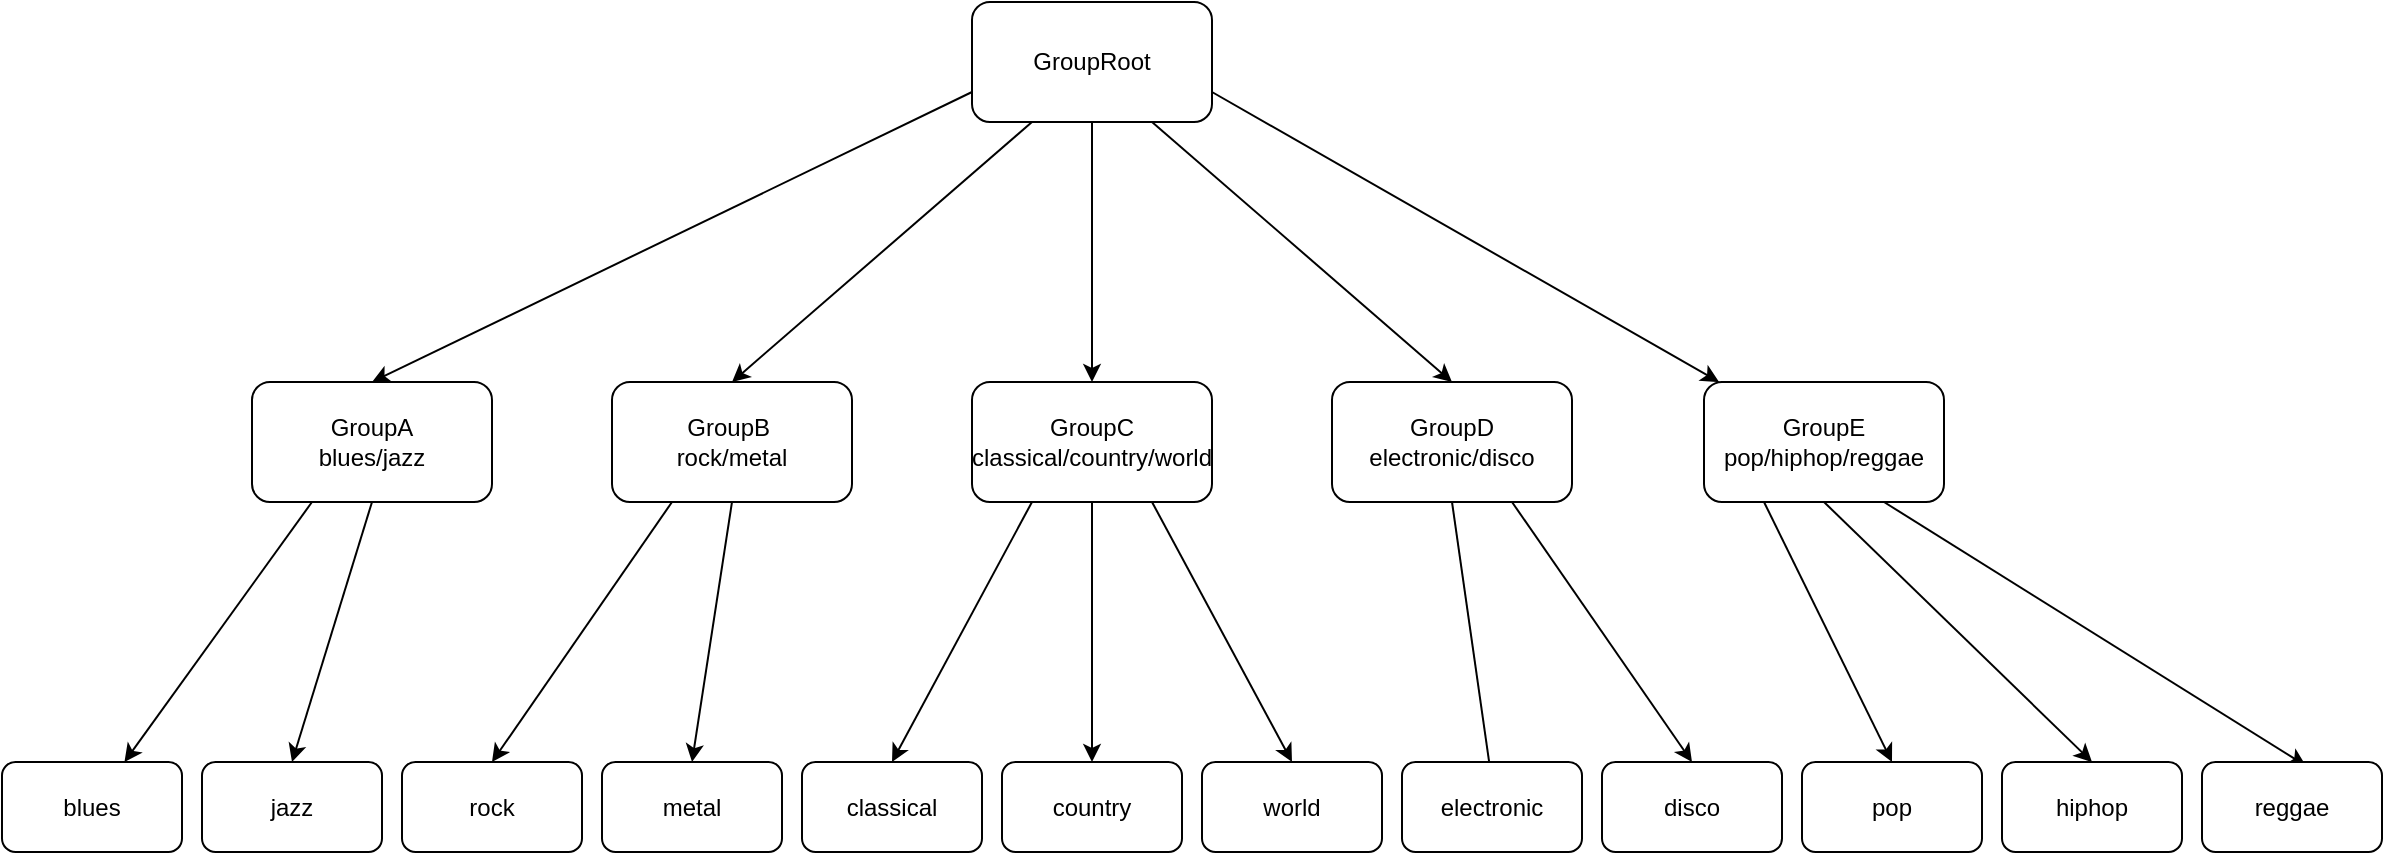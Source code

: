 <mxfile version="10.6.0" type="device"><diagram id="LBNztwabyk8QM4dO2uxY" name="Page-1"><mxGraphModel dx="2220" dy="774" grid="1" gridSize="10" guides="1" tooltips="1" connect="1" arrows="1" fold="1" page="1" pageScale="1" pageWidth="826" pageHeight="1169" math="0" shadow="0"><root><mxCell id="0"/><mxCell id="1" parent="0"/><mxCell id="c3kfkQFfr3Cj_TBAwrNY-25" style="edgeStyle=none;rounded=0;orthogonalLoop=1;jettySize=auto;html=1;exitX=0;exitY=0.75;exitDx=0;exitDy=0;entryX=0.5;entryY=0;entryDx=0;entryDy=0;" edge="1" parent="1" source="c3kfkQFfr3Cj_TBAwrNY-1" target="c3kfkQFfr3Cj_TBAwrNY-2"><mxGeometry relative="1" as="geometry"/></mxCell><mxCell id="c3kfkQFfr3Cj_TBAwrNY-26" style="edgeStyle=none;rounded=0;orthogonalLoop=1;jettySize=auto;html=1;exitX=0.25;exitY=1;exitDx=0;exitDy=0;entryX=0.5;entryY=0;entryDx=0;entryDy=0;" edge="1" parent="1" source="c3kfkQFfr3Cj_TBAwrNY-1" target="c3kfkQFfr3Cj_TBAwrNY-3"><mxGeometry relative="1" as="geometry"/></mxCell><mxCell id="c3kfkQFfr3Cj_TBAwrNY-27" style="edgeStyle=none;rounded=0;orthogonalLoop=1;jettySize=auto;html=1;exitX=0.5;exitY=1;exitDx=0;exitDy=0;" edge="1" parent="1" source="c3kfkQFfr3Cj_TBAwrNY-1" target="c3kfkQFfr3Cj_TBAwrNY-4"><mxGeometry relative="1" as="geometry"/></mxCell><mxCell id="c3kfkQFfr3Cj_TBAwrNY-28" style="edgeStyle=none;rounded=0;orthogonalLoop=1;jettySize=auto;html=1;exitX=0.75;exitY=1;exitDx=0;exitDy=0;entryX=0.5;entryY=0;entryDx=0;entryDy=0;" edge="1" parent="1" source="c3kfkQFfr3Cj_TBAwrNY-1" target="c3kfkQFfr3Cj_TBAwrNY-5"><mxGeometry relative="1" as="geometry"/></mxCell><mxCell id="c3kfkQFfr3Cj_TBAwrNY-29" style="edgeStyle=none;rounded=0;orthogonalLoop=1;jettySize=auto;html=1;exitX=1;exitY=0.75;exitDx=0;exitDy=0;" edge="1" parent="1" source="c3kfkQFfr3Cj_TBAwrNY-1" target="c3kfkQFfr3Cj_TBAwrNY-6"><mxGeometry relative="1" as="geometry"/></mxCell><mxCell id="c3kfkQFfr3Cj_TBAwrNY-1" value="GroupRoot" style="rounded=1;whiteSpace=wrap;html=1;" vertex="1" parent="1"><mxGeometry x="400" y="30" width="120" height="60" as="geometry"/></mxCell><mxCell id="c3kfkQFfr3Cj_TBAwrNY-19" style="rounded=0;orthogonalLoop=1;jettySize=auto;html=1;exitX=0.25;exitY=1;exitDx=0;exitDy=0;" edge="1" parent="1" source="c3kfkQFfr3Cj_TBAwrNY-2" target="c3kfkQFfr3Cj_TBAwrNY-7"><mxGeometry relative="1" as="geometry"/></mxCell><mxCell id="c3kfkQFfr3Cj_TBAwrNY-20" style="edgeStyle=none;rounded=0;orthogonalLoop=1;jettySize=auto;html=1;exitX=0.5;exitY=1;exitDx=0;exitDy=0;entryX=0.5;entryY=0;entryDx=0;entryDy=0;" edge="1" parent="1" source="c3kfkQFfr3Cj_TBAwrNY-2" target="c3kfkQFfr3Cj_TBAwrNY-8"><mxGeometry relative="1" as="geometry"/></mxCell><mxCell id="c3kfkQFfr3Cj_TBAwrNY-2" value="GroupA&lt;br&gt;blues/jazz&lt;br&gt;" style="rounded=1;whiteSpace=wrap;html=1;" vertex="1" parent="1"><mxGeometry x="40" y="220" width="120" height="60" as="geometry"/></mxCell><mxCell id="c3kfkQFfr3Cj_TBAwrNY-21" style="edgeStyle=none;rounded=0;orthogonalLoop=1;jettySize=auto;html=1;exitX=0.25;exitY=1;exitDx=0;exitDy=0;entryX=0.5;entryY=0;entryDx=0;entryDy=0;" edge="1" parent="1" source="c3kfkQFfr3Cj_TBAwrNY-3" target="c3kfkQFfr3Cj_TBAwrNY-9"><mxGeometry relative="1" as="geometry"/></mxCell><mxCell id="c3kfkQFfr3Cj_TBAwrNY-22" style="edgeStyle=none;rounded=0;orthogonalLoop=1;jettySize=auto;html=1;exitX=0.5;exitY=1;exitDx=0;exitDy=0;entryX=0.5;entryY=0;entryDx=0;entryDy=0;" edge="1" parent="1" source="c3kfkQFfr3Cj_TBAwrNY-3" target="c3kfkQFfr3Cj_TBAwrNY-10"><mxGeometry relative="1" as="geometry"/></mxCell><mxCell id="c3kfkQFfr3Cj_TBAwrNY-3" value="GroupB&amp;nbsp;&lt;br&gt;rock/metal&lt;br&gt;" style="rounded=1;whiteSpace=wrap;html=1;" vertex="1" parent="1"><mxGeometry x="220" y="220" width="120" height="60" as="geometry"/></mxCell><mxCell id="c3kfkQFfr3Cj_TBAwrNY-24" style="edgeStyle=none;rounded=0;orthogonalLoop=1;jettySize=auto;html=1;exitX=0.5;exitY=1;exitDx=0;exitDy=0;entryX=0.5;entryY=0;entryDx=0;entryDy=0;" edge="1" parent="1" source="c3kfkQFfr3Cj_TBAwrNY-4" target="c3kfkQFfr3Cj_TBAwrNY-12"><mxGeometry relative="1" as="geometry"/></mxCell><mxCell id="c3kfkQFfr3Cj_TBAwrNY-31" style="edgeStyle=none;rounded=0;orthogonalLoop=1;jettySize=auto;html=1;exitX=0.25;exitY=1;exitDx=0;exitDy=0;entryX=0.5;entryY=0;entryDx=0;entryDy=0;" edge="1" parent="1" source="c3kfkQFfr3Cj_TBAwrNY-4" target="c3kfkQFfr3Cj_TBAwrNY-11"><mxGeometry relative="1" as="geometry"/></mxCell><mxCell id="c3kfkQFfr3Cj_TBAwrNY-32" style="edgeStyle=none;rounded=0;orthogonalLoop=1;jettySize=auto;html=1;exitX=0.75;exitY=1;exitDx=0;exitDy=0;entryX=0.5;entryY=0;entryDx=0;entryDy=0;" edge="1" parent="1" source="c3kfkQFfr3Cj_TBAwrNY-4" target="c3kfkQFfr3Cj_TBAwrNY-13"><mxGeometry relative="1" as="geometry"/></mxCell><mxCell id="c3kfkQFfr3Cj_TBAwrNY-4" value="GroupC&lt;br&gt;classical/country/world&lt;br&gt;" style="rounded=1;whiteSpace=wrap;html=1;" vertex="1" parent="1"><mxGeometry x="400" y="220" width="120" height="60" as="geometry"/></mxCell><mxCell id="c3kfkQFfr3Cj_TBAwrNY-33" style="edgeStyle=none;rounded=0;orthogonalLoop=1;jettySize=auto;html=1;exitX=0.5;exitY=1;exitDx=0;exitDy=0;entryX=0.5;entryY=0.222;entryDx=0;entryDy=0;entryPerimeter=0;" edge="1" parent="1" source="c3kfkQFfr3Cj_TBAwrNY-5" target="c3kfkQFfr3Cj_TBAwrNY-14"><mxGeometry relative="1" as="geometry"/></mxCell><mxCell id="c3kfkQFfr3Cj_TBAwrNY-36" style="edgeStyle=none;rounded=0;orthogonalLoop=1;jettySize=auto;html=1;exitX=0.75;exitY=1;exitDx=0;exitDy=0;entryX=0.5;entryY=0;entryDx=0;entryDy=0;" edge="1" parent="1" source="c3kfkQFfr3Cj_TBAwrNY-5" target="c3kfkQFfr3Cj_TBAwrNY-15"><mxGeometry relative="1" as="geometry"/></mxCell><mxCell id="c3kfkQFfr3Cj_TBAwrNY-5" value="GroupD&lt;br&gt;electronic/disco&lt;br&gt;" style="rounded=1;whiteSpace=wrap;html=1;" vertex="1" parent="1"><mxGeometry x="580" y="220" width="120" height="60" as="geometry"/></mxCell><mxCell id="c3kfkQFfr3Cj_TBAwrNY-37" style="edgeStyle=none;rounded=0;orthogonalLoop=1;jettySize=auto;html=1;exitX=0.25;exitY=1;exitDx=0;exitDy=0;entryX=0.5;entryY=0;entryDx=0;entryDy=0;" edge="1" parent="1" source="c3kfkQFfr3Cj_TBAwrNY-6" target="c3kfkQFfr3Cj_TBAwrNY-16"><mxGeometry relative="1" as="geometry"/></mxCell><mxCell id="c3kfkQFfr3Cj_TBAwrNY-38" style="edgeStyle=none;rounded=0;orthogonalLoop=1;jettySize=auto;html=1;exitX=0.5;exitY=1;exitDx=0;exitDy=0;entryX=0.5;entryY=0;entryDx=0;entryDy=0;" edge="1" parent="1" source="c3kfkQFfr3Cj_TBAwrNY-6" target="c3kfkQFfr3Cj_TBAwrNY-17"><mxGeometry relative="1" as="geometry"/></mxCell><mxCell id="c3kfkQFfr3Cj_TBAwrNY-39" style="edgeStyle=none;rounded=0;orthogonalLoop=1;jettySize=auto;html=1;exitX=0.75;exitY=1;exitDx=0;exitDy=0;entryX=0.578;entryY=0.044;entryDx=0;entryDy=0;entryPerimeter=0;" edge="1" parent="1" source="c3kfkQFfr3Cj_TBAwrNY-6" target="c3kfkQFfr3Cj_TBAwrNY-18"><mxGeometry relative="1" as="geometry"/></mxCell><mxCell id="c3kfkQFfr3Cj_TBAwrNY-6" value="GroupE&lt;br&gt;pop/hiphop/reggae&lt;br&gt;" style="rounded=1;whiteSpace=wrap;html=1;" vertex="1" parent="1"><mxGeometry x="766" y="220" width="120" height="60" as="geometry"/></mxCell><mxCell id="c3kfkQFfr3Cj_TBAwrNY-7" value="blues" style="rounded=1;whiteSpace=wrap;html=1;aspect=fixed;" vertex="1" parent="1"><mxGeometry x="-85" y="410" width="90" height="45" as="geometry"/></mxCell><mxCell id="c3kfkQFfr3Cj_TBAwrNY-8" value="jazz" style="rounded=1;whiteSpace=wrap;html=1;aspect=fixed;" vertex="1" parent="1"><mxGeometry x="15" y="410" width="90" height="45" as="geometry"/></mxCell><mxCell id="c3kfkQFfr3Cj_TBAwrNY-9" value="rock" style="rounded=1;whiteSpace=wrap;html=1;aspect=fixed;" vertex="1" parent="1"><mxGeometry x="115" y="410" width="90" height="45" as="geometry"/></mxCell><mxCell id="c3kfkQFfr3Cj_TBAwrNY-10" value="metal" style="rounded=1;whiteSpace=wrap;html=1;aspect=fixed;" vertex="1" parent="1"><mxGeometry x="215" y="410" width="90" height="45" as="geometry"/></mxCell><mxCell id="c3kfkQFfr3Cj_TBAwrNY-11" value="classical" style="rounded=1;whiteSpace=wrap;html=1;aspect=fixed;" vertex="1" parent="1"><mxGeometry x="315" y="410" width="90" height="45" as="geometry"/></mxCell><mxCell id="c3kfkQFfr3Cj_TBAwrNY-12" value="country" style="rounded=1;whiteSpace=wrap;html=1;aspect=fixed;" vertex="1" parent="1"><mxGeometry x="415" y="410" width="90" height="45" as="geometry"/></mxCell><mxCell id="c3kfkQFfr3Cj_TBAwrNY-13" value="world" style="rounded=1;whiteSpace=wrap;html=1;aspect=fixed;" vertex="1" parent="1"><mxGeometry x="515" y="410" width="90" height="45" as="geometry"/></mxCell><mxCell id="c3kfkQFfr3Cj_TBAwrNY-14" value="electronic" style="rounded=1;whiteSpace=wrap;html=1;aspect=fixed;" vertex="1" parent="1"><mxGeometry x="615" y="410" width="90" height="45" as="geometry"/></mxCell><mxCell id="c3kfkQFfr3Cj_TBAwrNY-15" value="disco" style="rounded=1;whiteSpace=wrap;html=1;aspect=fixed;" vertex="1" parent="1"><mxGeometry x="715" y="410" width="90" height="45" as="geometry"/></mxCell><mxCell id="c3kfkQFfr3Cj_TBAwrNY-16" value="pop" style="rounded=1;whiteSpace=wrap;html=1;aspect=fixed;" vertex="1" parent="1"><mxGeometry x="815" y="410" width="90" height="45" as="geometry"/></mxCell><mxCell id="c3kfkQFfr3Cj_TBAwrNY-17" value="hiphop" style="rounded=1;whiteSpace=wrap;html=1;aspect=fixed;" vertex="1" parent="1"><mxGeometry x="915" y="410" width="90" height="45" as="geometry"/></mxCell><mxCell id="c3kfkQFfr3Cj_TBAwrNY-18" value="reggae" style="rounded=1;whiteSpace=wrap;html=1;aspect=fixed;" vertex="1" parent="1"><mxGeometry x="1015" y="410" width="90" height="45" as="geometry"/></mxCell></root></mxGraphModel></diagram></mxfile>